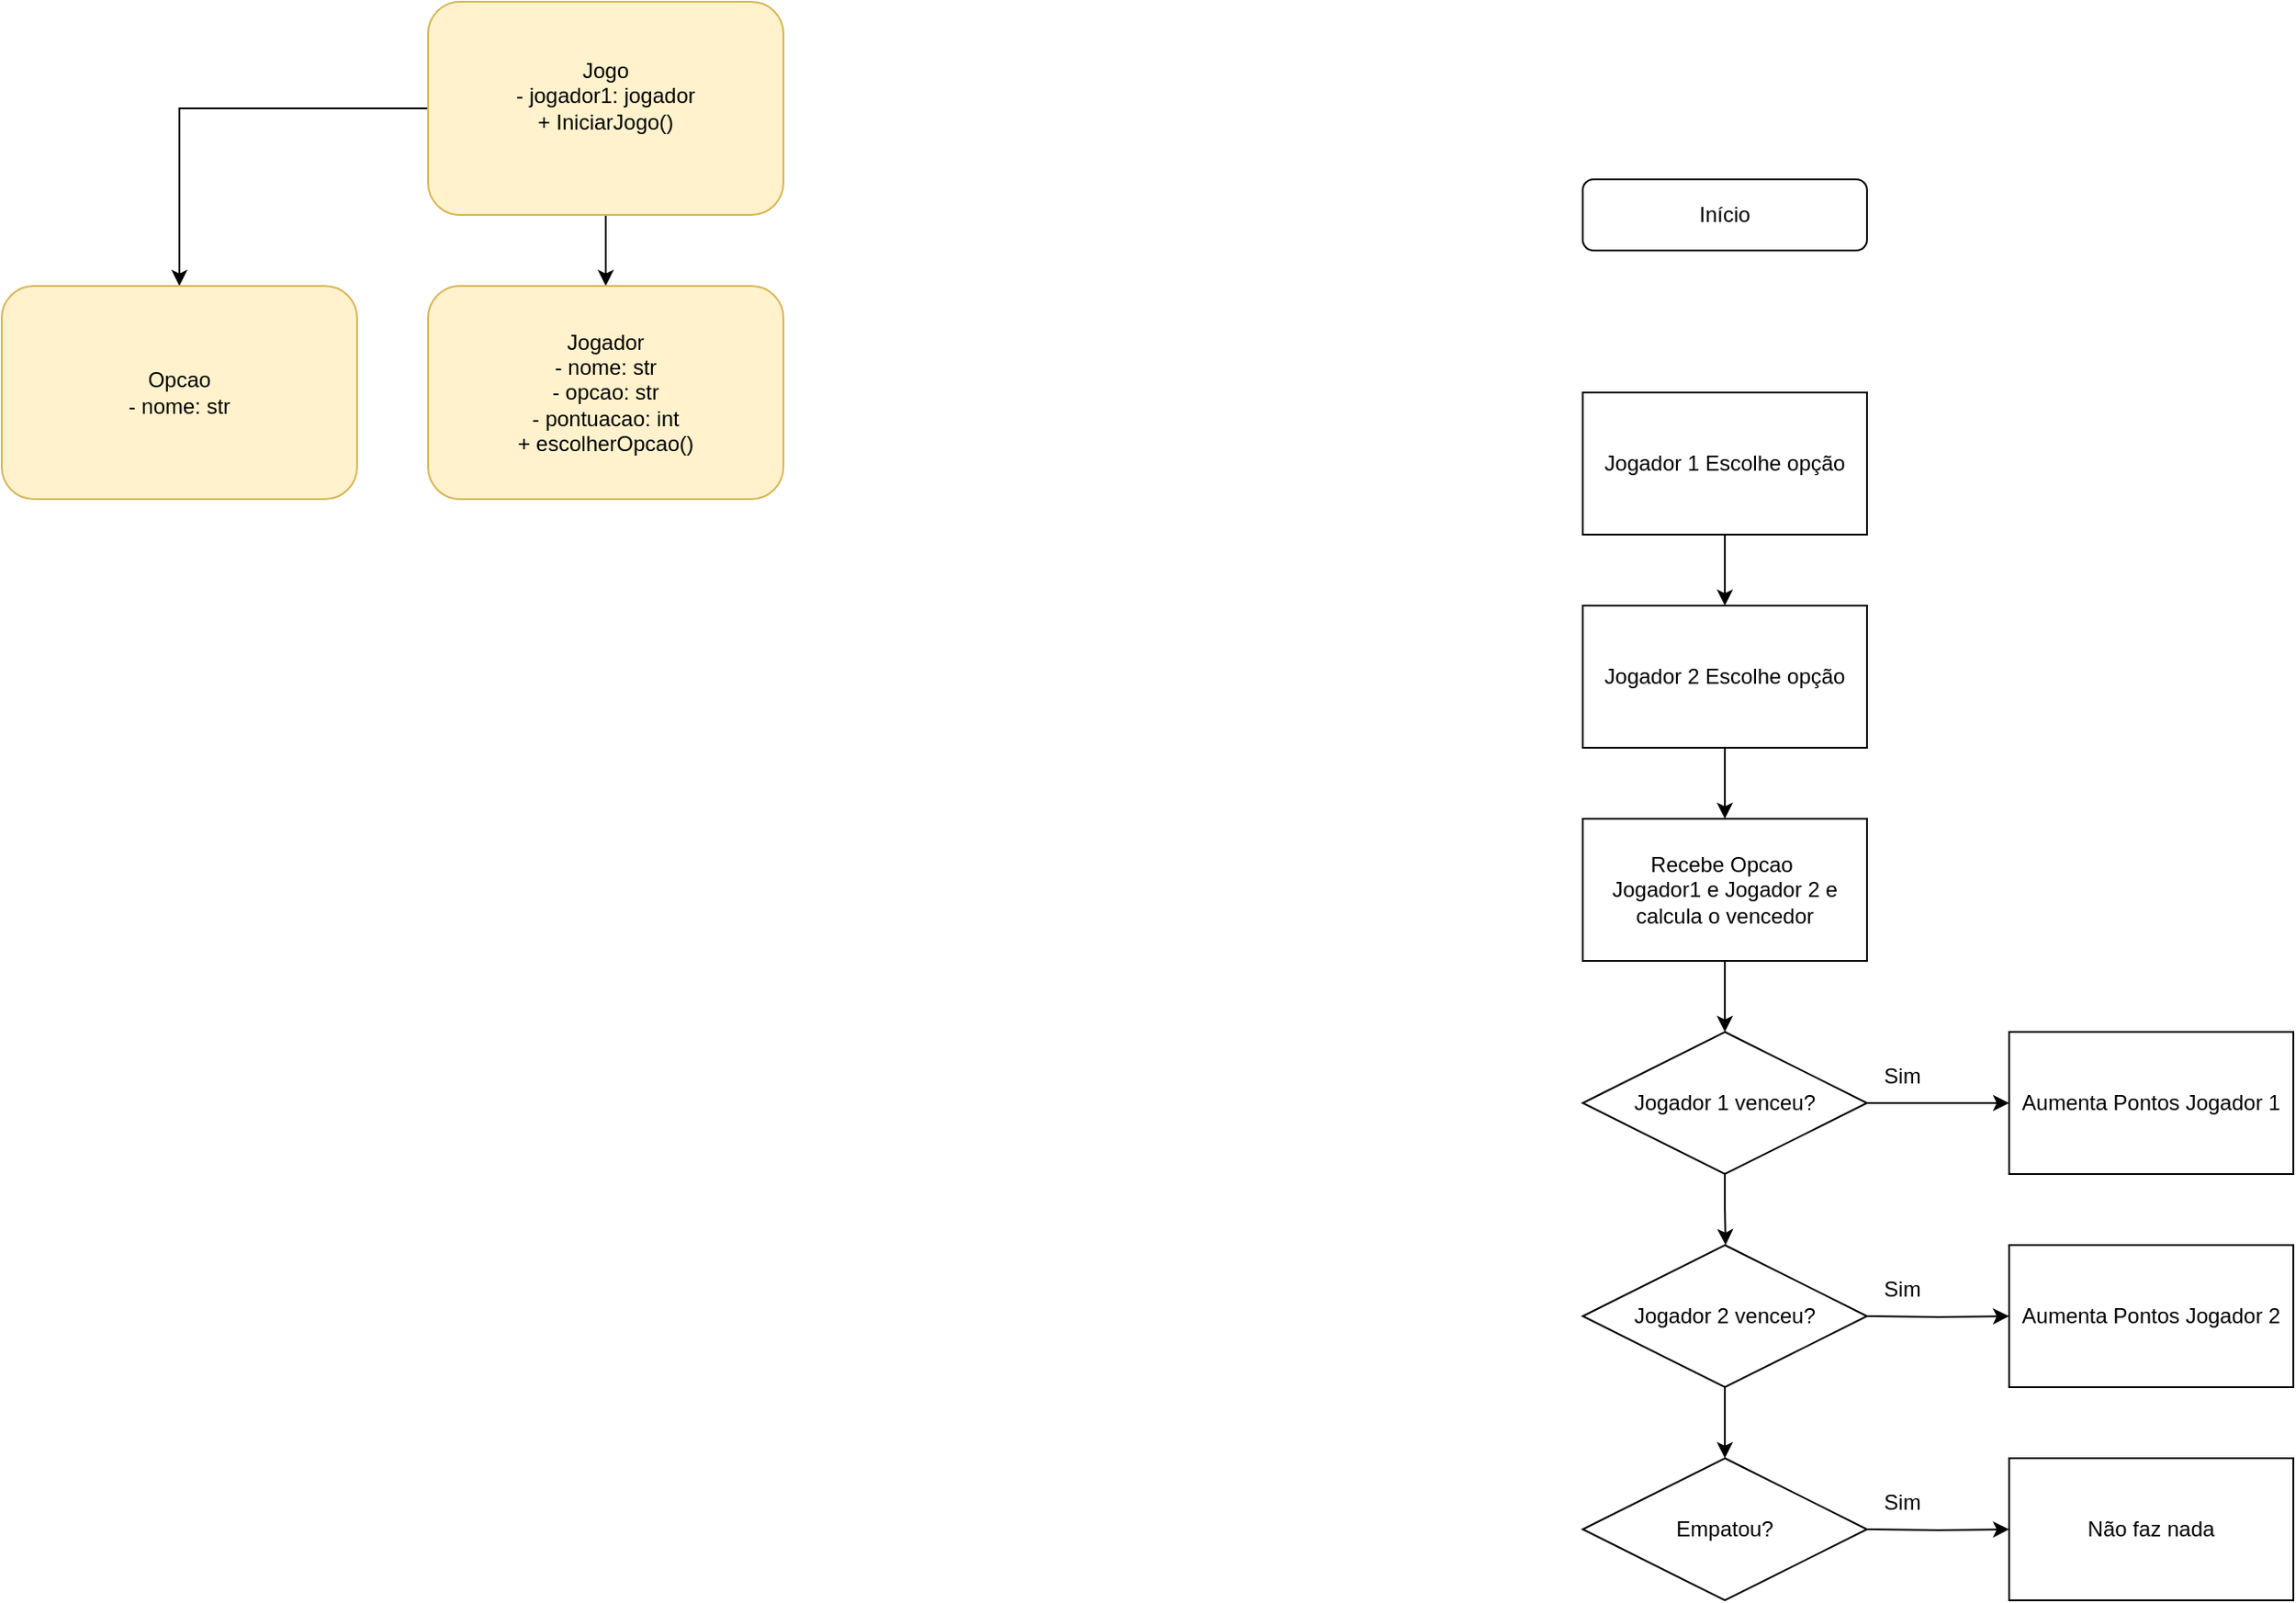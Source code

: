 <mxfile version="26.0.16">
  <diagram name="Page-1" id="74e2e168-ea6b-b213-b513-2b3c1d86103e">
    <mxGraphModel dx="2235" dy="666" grid="1" gridSize="10" guides="1" tooltips="1" connect="1" arrows="1" fold="1" page="1" pageScale="1" pageWidth="1100" pageHeight="850" background="none" math="0" shadow="0">
      <root>
        <mxCell id="0" />
        <mxCell id="1" parent="0" />
        <mxCell id="ml2sPRoJSiK4M_Rv1uHc-7" style="edgeStyle=orthogonalEdgeStyle;rounded=0;orthogonalLoop=1;jettySize=auto;html=1;exitX=0.5;exitY=1;exitDx=0;exitDy=0;" edge="1" parent="1" source="ml2sPRoJSiK4M_Rv1uHc-1" target="ml2sPRoJSiK4M_Rv1uHc-3">
          <mxGeometry relative="1" as="geometry" />
        </mxCell>
        <mxCell id="ml2sPRoJSiK4M_Rv1uHc-8" style="edgeStyle=orthogonalEdgeStyle;rounded=0;orthogonalLoop=1;jettySize=auto;html=1;exitX=0;exitY=0.5;exitDx=0;exitDy=0;entryX=0.5;entryY=0;entryDx=0;entryDy=0;" edge="1" parent="1" source="ml2sPRoJSiK4M_Rv1uHc-1" target="ml2sPRoJSiK4M_Rv1uHc-4">
          <mxGeometry relative="1" as="geometry" />
        </mxCell>
        <mxCell id="ml2sPRoJSiK4M_Rv1uHc-1" value="Jogo&lt;div&gt;- jogador1: jogador&lt;/div&gt;&lt;div&gt;+ IniciarJogo()&lt;/div&gt;&lt;div&gt;&lt;br&gt;&lt;/div&gt;" style="rounded=1;whiteSpace=wrap;html=1;fillColor=#fff2cc;strokeColor=#d6b656;" vertex="1" parent="1">
          <mxGeometry x="-210" y="20" width="200" height="120" as="geometry" />
        </mxCell>
        <mxCell id="ml2sPRoJSiK4M_Rv1uHc-3" value="Jogador&lt;div&gt;- nome: str&lt;/div&gt;&lt;div&gt;- opcao: str&lt;/div&gt;&lt;div&gt;- pontuacao: int&lt;/div&gt;&lt;div&gt;+ escolherOpcao()&lt;/div&gt;" style="rounded=1;whiteSpace=wrap;html=1;fillColor=#fff2cc;strokeColor=#d6b656;" vertex="1" parent="1">
          <mxGeometry x="-210" y="180" width="200" height="120" as="geometry" />
        </mxCell>
        <mxCell id="ml2sPRoJSiK4M_Rv1uHc-4" value="Opcao&lt;div&gt;- nome: str&lt;/div&gt;" style="rounded=1;whiteSpace=wrap;html=1;fillColor=#fff2cc;strokeColor=#d6b656;" vertex="1" parent="1">
          <mxGeometry x="-450" y="180" width="200" height="120" as="geometry" />
        </mxCell>
        <mxCell id="ml2sPRoJSiK4M_Rv1uHc-9" value="Início" style="rounded=1;whiteSpace=wrap;html=1;" vertex="1" parent="1">
          <mxGeometry x="440" y="120" width="160" height="40" as="geometry" />
        </mxCell>
        <mxCell id="ml2sPRoJSiK4M_Rv1uHc-15" style="edgeStyle=orthogonalEdgeStyle;rounded=0;orthogonalLoop=1;jettySize=auto;html=1;entryX=0;entryY=0.5;entryDx=0;entryDy=0;" edge="1" parent="1" source="ml2sPRoJSiK4M_Rv1uHc-11" target="ml2sPRoJSiK4M_Rv1uHc-18">
          <mxGeometry relative="1" as="geometry">
            <mxPoint x="640" y="640" as="targetPoint" />
          </mxGeometry>
        </mxCell>
        <mxCell id="ml2sPRoJSiK4M_Rv1uHc-16" style="edgeStyle=orthogonalEdgeStyle;rounded=0;orthogonalLoop=1;jettySize=auto;html=1;exitX=0.5;exitY=1;exitDx=0;exitDy=0;" edge="1" parent="1" source="ml2sPRoJSiK4M_Rv1uHc-11">
          <mxGeometry relative="1" as="geometry">
            <mxPoint x="520.435" y="720" as="targetPoint" />
          </mxGeometry>
        </mxCell>
        <mxCell id="ml2sPRoJSiK4M_Rv1uHc-11" value="Jogador 1 venceu?" style="rhombus;whiteSpace=wrap;html=1;" vertex="1" parent="1">
          <mxGeometry x="440" y="600" width="160" height="80" as="geometry" />
        </mxCell>
        <mxCell id="ml2sPRoJSiK4M_Rv1uHc-13" value="" style="edgeStyle=orthogonalEdgeStyle;rounded=0;orthogonalLoop=1;jettySize=auto;html=1;" edge="1" parent="1" source="ml2sPRoJSiK4M_Rv1uHc-12" target="ml2sPRoJSiK4M_Rv1uHc-11">
          <mxGeometry relative="1" as="geometry" />
        </mxCell>
        <mxCell id="ml2sPRoJSiK4M_Rv1uHc-12" value="Recebe Opcao&amp;nbsp;&lt;div&gt;Jogador1 e Jogador 2 e calcula o vencedor&lt;/div&gt;" style="rounded=0;whiteSpace=wrap;html=1;" vertex="1" parent="1">
          <mxGeometry x="440" y="480" width="160" height="80" as="geometry" />
        </mxCell>
        <mxCell id="ml2sPRoJSiK4M_Rv1uHc-17" value="Sim" style="text;html=1;align=center;verticalAlign=middle;whiteSpace=wrap;rounded=0;" vertex="1" parent="1">
          <mxGeometry x="590" y="610" width="60" height="30" as="geometry" />
        </mxCell>
        <mxCell id="ml2sPRoJSiK4M_Rv1uHc-18" value="Aumenta Pontos Jogador 1" style="rounded=0;whiteSpace=wrap;html=1;" vertex="1" parent="1">
          <mxGeometry x="680" y="600" width="160" height="80" as="geometry" />
        </mxCell>
        <mxCell id="ml2sPRoJSiK4M_Rv1uHc-35" style="edgeStyle=orthogonalEdgeStyle;rounded=0;orthogonalLoop=1;jettySize=auto;html=1;exitX=0.5;exitY=1;exitDx=0;exitDy=0;entryX=0.5;entryY=0;entryDx=0;entryDy=0;" edge="1" parent="1" source="ml2sPRoJSiK4M_Rv1uHc-22" target="ml2sPRoJSiK4M_Rv1uHc-30">
          <mxGeometry relative="1" as="geometry" />
        </mxCell>
        <mxCell id="ml2sPRoJSiK4M_Rv1uHc-22" value="Jogador 2 venceu?" style="rhombus;whiteSpace=wrap;html=1;" vertex="1" parent="1">
          <mxGeometry x="440" y="720" width="160" height="80" as="geometry" />
        </mxCell>
        <mxCell id="ml2sPRoJSiK4M_Rv1uHc-23" style="edgeStyle=orthogonalEdgeStyle;rounded=0;orthogonalLoop=1;jettySize=auto;html=1;entryX=0;entryY=0.5;entryDx=0;entryDy=0;" edge="1" parent="1" target="ml2sPRoJSiK4M_Rv1uHc-25">
          <mxGeometry relative="1" as="geometry">
            <mxPoint x="640" y="760" as="targetPoint" />
            <mxPoint x="600" y="760" as="sourcePoint" />
          </mxGeometry>
        </mxCell>
        <mxCell id="ml2sPRoJSiK4M_Rv1uHc-24" value="Sim" style="text;html=1;align=center;verticalAlign=middle;whiteSpace=wrap;rounded=0;" vertex="1" parent="1">
          <mxGeometry x="590" y="730" width="60" height="30" as="geometry" />
        </mxCell>
        <mxCell id="ml2sPRoJSiK4M_Rv1uHc-25" value="Aumenta Pontos Jogador 2" style="rounded=0;whiteSpace=wrap;html=1;" vertex="1" parent="1">
          <mxGeometry x="680" y="720" width="160" height="80" as="geometry" />
        </mxCell>
        <mxCell id="ml2sPRoJSiK4M_Rv1uHc-30" value="Empatou?" style="rhombus;whiteSpace=wrap;html=1;" vertex="1" parent="1">
          <mxGeometry x="440" y="840" width="160" height="80" as="geometry" />
        </mxCell>
        <mxCell id="ml2sPRoJSiK4M_Rv1uHc-31" style="edgeStyle=orthogonalEdgeStyle;rounded=0;orthogonalLoop=1;jettySize=auto;html=1;entryX=0;entryY=0.5;entryDx=0;entryDy=0;" edge="1" parent="1" target="ml2sPRoJSiK4M_Rv1uHc-33">
          <mxGeometry relative="1" as="geometry">
            <mxPoint x="640" y="880" as="targetPoint" />
            <mxPoint x="600" y="880" as="sourcePoint" />
          </mxGeometry>
        </mxCell>
        <mxCell id="ml2sPRoJSiK4M_Rv1uHc-32" value="Sim" style="text;html=1;align=center;verticalAlign=middle;whiteSpace=wrap;rounded=0;" vertex="1" parent="1">
          <mxGeometry x="590" y="850" width="60" height="30" as="geometry" />
        </mxCell>
        <mxCell id="ml2sPRoJSiK4M_Rv1uHc-33" value="Não faz nada" style="rounded=0;whiteSpace=wrap;html=1;" vertex="1" parent="1">
          <mxGeometry x="680" y="840" width="160" height="80" as="geometry" />
        </mxCell>
        <mxCell id="ml2sPRoJSiK4M_Rv1uHc-43" style="edgeStyle=orthogonalEdgeStyle;rounded=0;orthogonalLoop=1;jettySize=auto;html=1;exitX=0.5;exitY=1;exitDx=0;exitDy=0;entryX=0.5;entryY=0;entryDx=0;entryDy=0;" edge="1" parent="1" source="ml2sPRoJSiK4M_Rv1uHc-40" target="ml2sPRoJSiK4M_Rv1uHc-12">
          <mxGeometry relative="1" as="geometry" />
        </mxCell>
        <mxCell id="ml2sPRoJSiK4M_Rv1uHc-40" value="Jogador 2 Escolhe opção" style="rounded=0;whiteSpace=wrap;html=1;" vertex="1" parent="1">
          <mxGeometry x="440" y="360" width="160" height="80" as="geometry" />
        </mxCell>
        <mxCell id="ml2sPRoJSiK4M_Rv1uHc-42" style="edgeStyle=orthogonalEdgeStyle;rounded=0;orthogonalLoop=1;jettySize=auto;html=1;exitX=0.5;exitY=1;exitDx=0;exitDy=0;entryX=0.5;entryY=0;entryDx=0;entryDy=0;" edge="1" parent="1" source="ml2sPRoJSiK4M_Rv1uHc-41" target="ml2sPRoJSiK4M_Rv1uHc-40">
          <mxGeometry relative="1" as="geometry" />
        </mxCell>
        <mxCell id="ml2sPRoJSiK4M_Rv1uHc-41" value="Jogador 1 Escolhe opção" style="rounded=0;whiteSpace=wrap;html=1;" vertex="1" parent="1">
          <mxGeometry x="440" y="240" width="160" height="80" as="geometry" />
        </mxCell>
      </root>
    </mxGraphModel>
  </diagram>
</mxfile>
